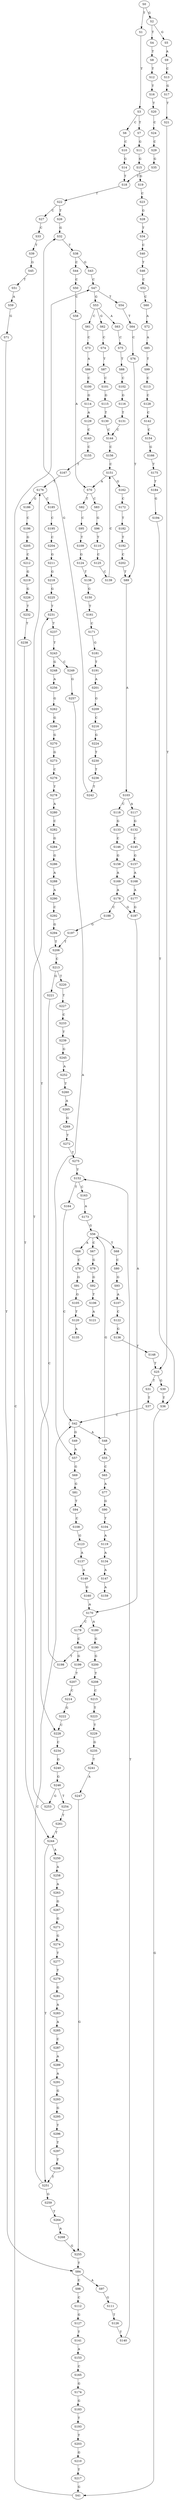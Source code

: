 strict digraph  {
	S0 -> S1 [ label = T ];
	S0 -> S2 [ label = G ];
	S1 -> S3 [ label = T ];
	S2 -> S4 [ label = T ];
	S2 -> S5 [ label = G ];
	S3 -> S6 [ label = C ];
	S3 -> S7 [ label = T ];
	S4 -> S8 [ label = T ];
	S5 -> S9 [ label = A ];
	S6 -> S10 [ label = C ];
	S7 -> S11 [ label = G ];
	S8 -> S12 [ label = T ];
	S9 -> S13 [ label = C ];
	S10 -> S14 [ label = G ];
	S11 -> S15 [ label = G ];
	S12 -> S16 [ label = T ];
	S13 -> S17 [ label = G ];
	S14 -> S18 [ label = T ];
	S15 -> S19 [ label = G ];
	S16 -> S20 [ label = T ];
	S17 -> S21 [ label = T ];
	S18 -> S22 [ label = T ];
	S19 -> S23 [ label = C ];
	S20 -> S24 [ label = C ];
	S21 -> S25 [ label = T ];
	S22 -> S26 [ label = T ];
	S22 -> S27 [ label = C ];
	S23 -> S28 [ label = G ];
	S24 -> S29 [ label = C ];
	S25 -> S30 [ label = G ];
	S25 -> S31 [ label = T ];
	S26 -> S32 [ label = G ];
	S27 -> S33 [ label = C ];
	S28 -> S34 [ label = T ];
	S29 -> S35 [ label = G ];
	S30 -> S36 [ label = T ];
	S31 -> S37 [ label = T ];
	S32 -> S38 [ label = T ];
	S33 -> S39 [ label = T ];
	S34 -> S40 [ label = C ];
	S35 -> S18 [ label = T ];
	S36 -> S41 [ label = G ];
	S37 -> S42 [ label = C ];
	S38 -> S43 [ label = G ];
	S38 -> S44 [ label = C ];
	S39 -> S45 [ label = G ];
	S40 -> S46 [ label = T ];
	S41 -> S47 [ label = C ];
	S42 -> S48 [ label = A ];
	S42 -> S49 [ label = G ];
	S43 -> S47 [ label = C ];
	S44 -> S50 [ label = C ];
	S45 -> S51 [ label = T ];
	S46 -> S52 [ label = C ];
	S47 -> S53 [ label = G ];
	S47 -> S54 [ label = T ];
	S48 -> S55 [ label = A ];
	S48 -> S56 [ label = G ];
	S49 -> S57 [ label = A ];
	S50 -> S58 [ label = C ];
	S51 -> S59 [ label = A ];
	S52 -> S60 [ label = C ];
	S53 -> S61 [ label = C ];
	S53 -> S62 [ label = G ];
	S53 -> S63 [ label = A ];
	S54 -> S64 [ label = T ];
	S55 -> S65 [ label = C ];
	S56 -> S66 [ label = A ];
	S56 -> S67 [ label = C ];
	S56 -> S68 [ label = T ];
	S57 -> S69 [ label = G ];
	S58 -> S70 [ label = A ];
	S59 -> S71 [ label = G ];
	S60 -> S72 [ label = A ];
	S61 -> S73 [ label = C ];
	S62 -> S74 [ label = C ];
	S63 -> S75 [ label = C ];
	S64 -> S76 [ label = C ];
	S65 -> S77 [ label = A ];
	S66 -> S78 [ label = C ];
	S67 -> S79 [ label = G ];
	S68 -> S80 [ label = C ];
	S69 -> S81 [ label = G ];
	S70 -> S82 [ label = T ];
	S70 -> S83 [ label = C ];
	S71 -> S84 [ label = T ];
	S72 -> S85 [ label = A ];
	S73 -> S86 [ label = A ];
	S74 -> S87 [ label = T ];
	S75 -> S88 [ label = T ];
	S76 -> S89 [ label = T ];
	S77 -> S90 [ label = G ];
	S78 -> S91 [ label = G ];
	S79 -> S92 [ label = G ];
	S80 -> S93 [ label = G ];
	S81 -> S94 [ label = T ];
	S82 -> S95 [ label = C ];
	S83 -> S96 [ label = G ];
	S84 -> S97 [ label = A ];
	S84 -> S98 [ label = C ];
	S85 -> S99 [ label = T ];
	S86 -> S100 [ label = C ];
	S87 -> S101 [ label = C ];
	S88 -> S102 [ label = C ];
	S89 -> S103 [ label = A ];
	S90 -> S104 [ label = T ];
	S91 -> S105 [ label = G ];
	S92 -> S106 [ label = T ];
	S93 -> S107 [ label = A ];
	S94 -> S108 [ label = C ];
	S95 -> S109 [ label = T ];
	S96 -> S110 [ label = T ];
	S97 -> S111 [ label = G ];
	S98 -> S112 [ label = C ];
	S99 -> S113 [ label = C ];
	S100 -> S114 [ label = G ];
	S101 -> S115 [ label = G ];
	S102 -> S116 [ label = G ];
	S103 -> S117 [ label = A ];
	S103 -> S118 [ label = C ];
	S104 -> S119 [ label = A ];
	S105 -> S120 [ label = T ];
	S106 -> S121 [ label = A ];
	S107 -> S122 [ label = C ];
	S108 -> S123 [ label = G ];
	S109 -> S124 [ label = G ];
	S110 -> S125 [ label = C ];
	S111 -> S126 [ label = T ];
	S112 -> S127 [ label = G ];
	S113 -> S128 [ label = C ];
	S114 -> S129 [ label = A ];
	S115 -> S130 [ label = T ];
	S116 -> S131 [ label = T ];
	S117 -> S132 [ label = G ];
	S118 -> S133 [ label = G ];
	S119 -> S134 [ label = A ];
	S120 -> S135 [ label = A ];
	S122 -> S136 [ label = G ];
	S123 -> S137 [ label = A ];
	S124 -> S138 [ label = T ];
	S125 -> S139 [ label = C ];
	S126 -> S140 [ label = T ];
	S127 -> S141 [ label = T ];
	S128 -> S142 [ label = C ];
	S129 -> S143 [ label = C ];
	S130 -> S144 [ label = C ];
	S131 -> S144 [ label = C ];
	S132 -> S145 [ label = C ];
	S133 -> S146 [ label = C ];
	S134 -> S147 [ label = A ];
	S136 -> S148 [ label = T ];
	S137 -> S149 [ label = A ];
	S138 -> S150 [ label = G ];
	S139 -> S151 [ label = C ];
	S140 -> S152 [ label = T ];
	S141 -> S153 [ label = A ];
	S142 -> S154 [ label = C ];
	S143 -> S155 [ label = C ];
	S144 -> S156 [ label = C ];
	S145 -> S157 [ label = G ];
	S146 -> S158 [ label = G ];
	S147 -> S159 [ label = A ];
	S148 -> S25 [ label = T ];
	S149 -> S160 [ label = G ];
	S150 -> S161 [ label = T ];
	S151 -> S70 [ label = A ];
	S151 -> S162 [ label = G ];
	S152 -> S163 [ label = C ];
	S152 -> S164 [ label = T ];
	S153 -> S165 [ label = C ];
	S154 -> S166 [ label = G ];
	S155 -> S167 [ label = T ];
	S156 -> S151 [ label = C ];
	S157 -> S168 [ label = A ];
	S158 -> S169 [ label = A ];
	S160 -> S170 [ label = A ];
	S161 -> S171 [ label = C ];
	S162 -> S172 [ label = C ];
	S163 -> S173 [ label = A ];
	S164 -> S42 [ label = C ];
	S165 -> S174 [ label = G ];
	S166 -> S175 [ label = T ];
	S167 -> S176 [ label = T ];
	S168 -> S177 [ label = A ];
	S169 -> S178 [ label = A ];
	S170 -> S179 [ label = C ];
	S170 -> S180 [ label = A ];
	S171 -> S181 [ label = G ];
	S172 -> S182 [ label = T ];
	S173 -> S56 [ label = G ];
	S174 -> S183 [ label = G ];
	S175 -> S184 [ label = T ];
	S176 -> S185 [ label = C ];
	S176 -> S186 [ label = G ];
	S177 -> S187 [ label = G ];
	S178 -> S187 [ label = G ];
	S178 -> S188 [ label = C ];
	S179 -> S189 [ label = C ];
	S180 -> S190 [ label = G ];
	S181 -> S191 [ label = T ];
	S182 -> S192 [ label = T ];
	S183 -> S193 [ label = T ];
	S184 -> S194 [ label = G ];
	S185 -> S195 [ label = C ];
	S186 -> S196 [ label = C ];
	S187 -> S170 [ label = A ];
	S188 -> S197 [ label = G ];
	S189 -> S198 [ label = T ];
	S189 -> S199 [ label = G ];
	S190 -> S200 [ label = G ];
	S191 -> S201 [ label = A ];
	S192 -> S202 [ label = C ];
	S193 -> S203 [ label = T ];
	S194 -> S36 [ label = T ];
	S195 -> S204 [ label = C ];
	S196 -> S205 [ label = G ];
	S197 -> S206 [ label = T ];
	S198 -> S176 [ label = T ];
	S199 -> S207 [ label = T ];
	S200 -> S208 [ label = T ];
	S201 -> S209 [ label = G ];
	S202 -> S89 [ label = T ];
	S203 -> S210 [ label = G ];
	S204 -> S211 [ label = G ];
	S205 -> S212 [ label = C ];
	S206 -> S213 [ label = C ];
	S207 -> S214 [ label = C ];
	S208 -> S215 [ label = C ];
	S209 -> S216 [ label = C ];
	S210 -> S217 [ label = T ];
	S211 -> S218 [ label = G ];
	S212 -> S219 [ label = G ];
	S213 -> S220 [ label = T ];
	S213 -> S221 [ label = G ];
	S214 -> S222 [ label = G ];
	S215 -> S223 [ label = T ];
	S216 -> S224 [ label = G ];
	S217 -> S41 [ label = G ];
	S218 -> S225 [ label = G ];
	S219 -> S226 [ label = G ];
	S220 -> S227 [ label = T ];
	S221 -> S228 [ label = C ];
	S222 -> S228 [ label = C ];
	S223 -> S229 [ label = T ];
	S224 -> S230 [ label = T ];
	S225 -> S231 [ label = T ];
	S226 -> S232 [ label = T ];
	S227 -> S233 [ label = C ];
	S228 -> S234 [ label = C ];
	S229 -> S235 [ label = G ];
	S230 -> S236 [ label = T ];
	S231 -> S237 [ label = T ];
	S232 -> S238 [ label = T ];
	S233 -> S239 [ label = T ];
	S234 -> S240 [ label = G ];
	S235 -> S241 [ label = T ];
	S236 -> S242 [ label = T ];
	S237 -> S243 [ label = T ];
	S238 -> S244 [ label = T ];
	S239 -> S245 [ label = G ];
	S240 -> S246 [ label = G ];
	S241 -> S247 [ label = A ];
	S242 -> S32 [ label = G ];
	S243 -> S248 [ label = G ];
	S243 -> S249 [ label = C ];
	S244 -> S250 [ label = A ];
	S244 -> S251 [ label = T ];
	S245 -> S252 [ label = A ];
	S246 -> S253 [ label = G ];
	S246 -> S254 [ label = T ];
	S247 -> S255 [ label = G ];
	S248 -> S256 [ label = A ];
	S249 -> S257 [ label = G ];
	S250 -> S258 [ label = A ];
	S251 -> S259 [ label = G ];
	S251 -> S42 [ label = C ];
	S252 -> S260 [ label = T ];
	S253 -> S231 [ label = T ];
	S254 -> S261 [ label = T ];
	S255 -> S84 [ label = T ];
	S256 -> S262 [ label = G ];
	S257 -> S57 [ label = A ];
	S258 -> S263 [ label = A ];
	S259 -> S264 [ label = T ];
	S260 -> S265 [ label = A ];
	S261 -> S244 [ label = T ];
	S262 -> S266 [ label = G ];
	S263 -> S267 [ label = G ];
	S264 -> S268 [ label = A ];
	S265 -> S269 [ label = G ];
	S266 -> S270 [ label = G ];
	S267 -> S271 [ label = G ];
	S268 -> S255 [ label = G ];
	S269 -> S272 [ label = T ];
	S270 -> S273 [ label = G ];
	S271 -> S274 [ label = G ];
	S272 -> S275 [ label = T ];
	S273 -> S276 [ label = C ];
	S274 -> S277 [ label = T ];
	S275 -> S152 [ label = T ];
	S276 -> S278 [ label = T ];
	S277 -> S279 [ label = T ];
	S278 -> S280 [ label = A ];
	S279 -> S281 [ label = G ];
	S280 -> S282 [ label = C ];
	S281 -> S283 [ label = A ];
	S282 -> S284 [ label = G ];
	S283 -> S285 [ label = A ];
	S284 -> S286 [ label = G ];
	S285 -> S287 [ label = C ];
	S286 -> S288 [ label = A ];
	S287 -> S289 [ label = A ];
	S288 -> S290 [ label = A ];
	S289 -> S291 [ label = A ];
	S290 -> S292 [ label = C ];
	S291 -> S293 [ label = G ];
	S292 -> S294 [ label = G ];
	S293 -> S295 [ label = G ];
	S294 -> S206 [ label = T ];
	S295 -> S296 [ label = T ];
	S296 -> S297 [ label = T ];
	S297 -> S298 [ label = T ];
	S298 -> S251 [ label = T ];
}
